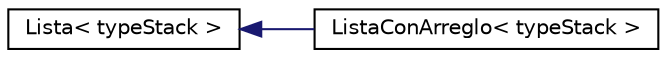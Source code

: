 digraph "Graphical Class Hierarchy"
{
  edge [fontname="Helvetica",fontsize="10",labelfontname="Helvetica",labelfontsize="10"];
  node [fontname="Helvetica",fontsize="10",shape=record];
  rankdir="LR";
  Node1 [label="Lista\< typeStack \>",height=0.2,width=0.4,color="black", fillcolor="white", style="filled",URL="$class_lista.html"];
  Node1 -> Node2 [dir="back",color="midnightblue",fontsize="10",style="solid",fontname="Helvetica"];
  Node2 [label="ListaConArreglo\< typeStack \>",height=0.2,width=0.4,color="black", fillcolor="white", style="filled",URL="$class_lista_con_arreglo.html"];
}
